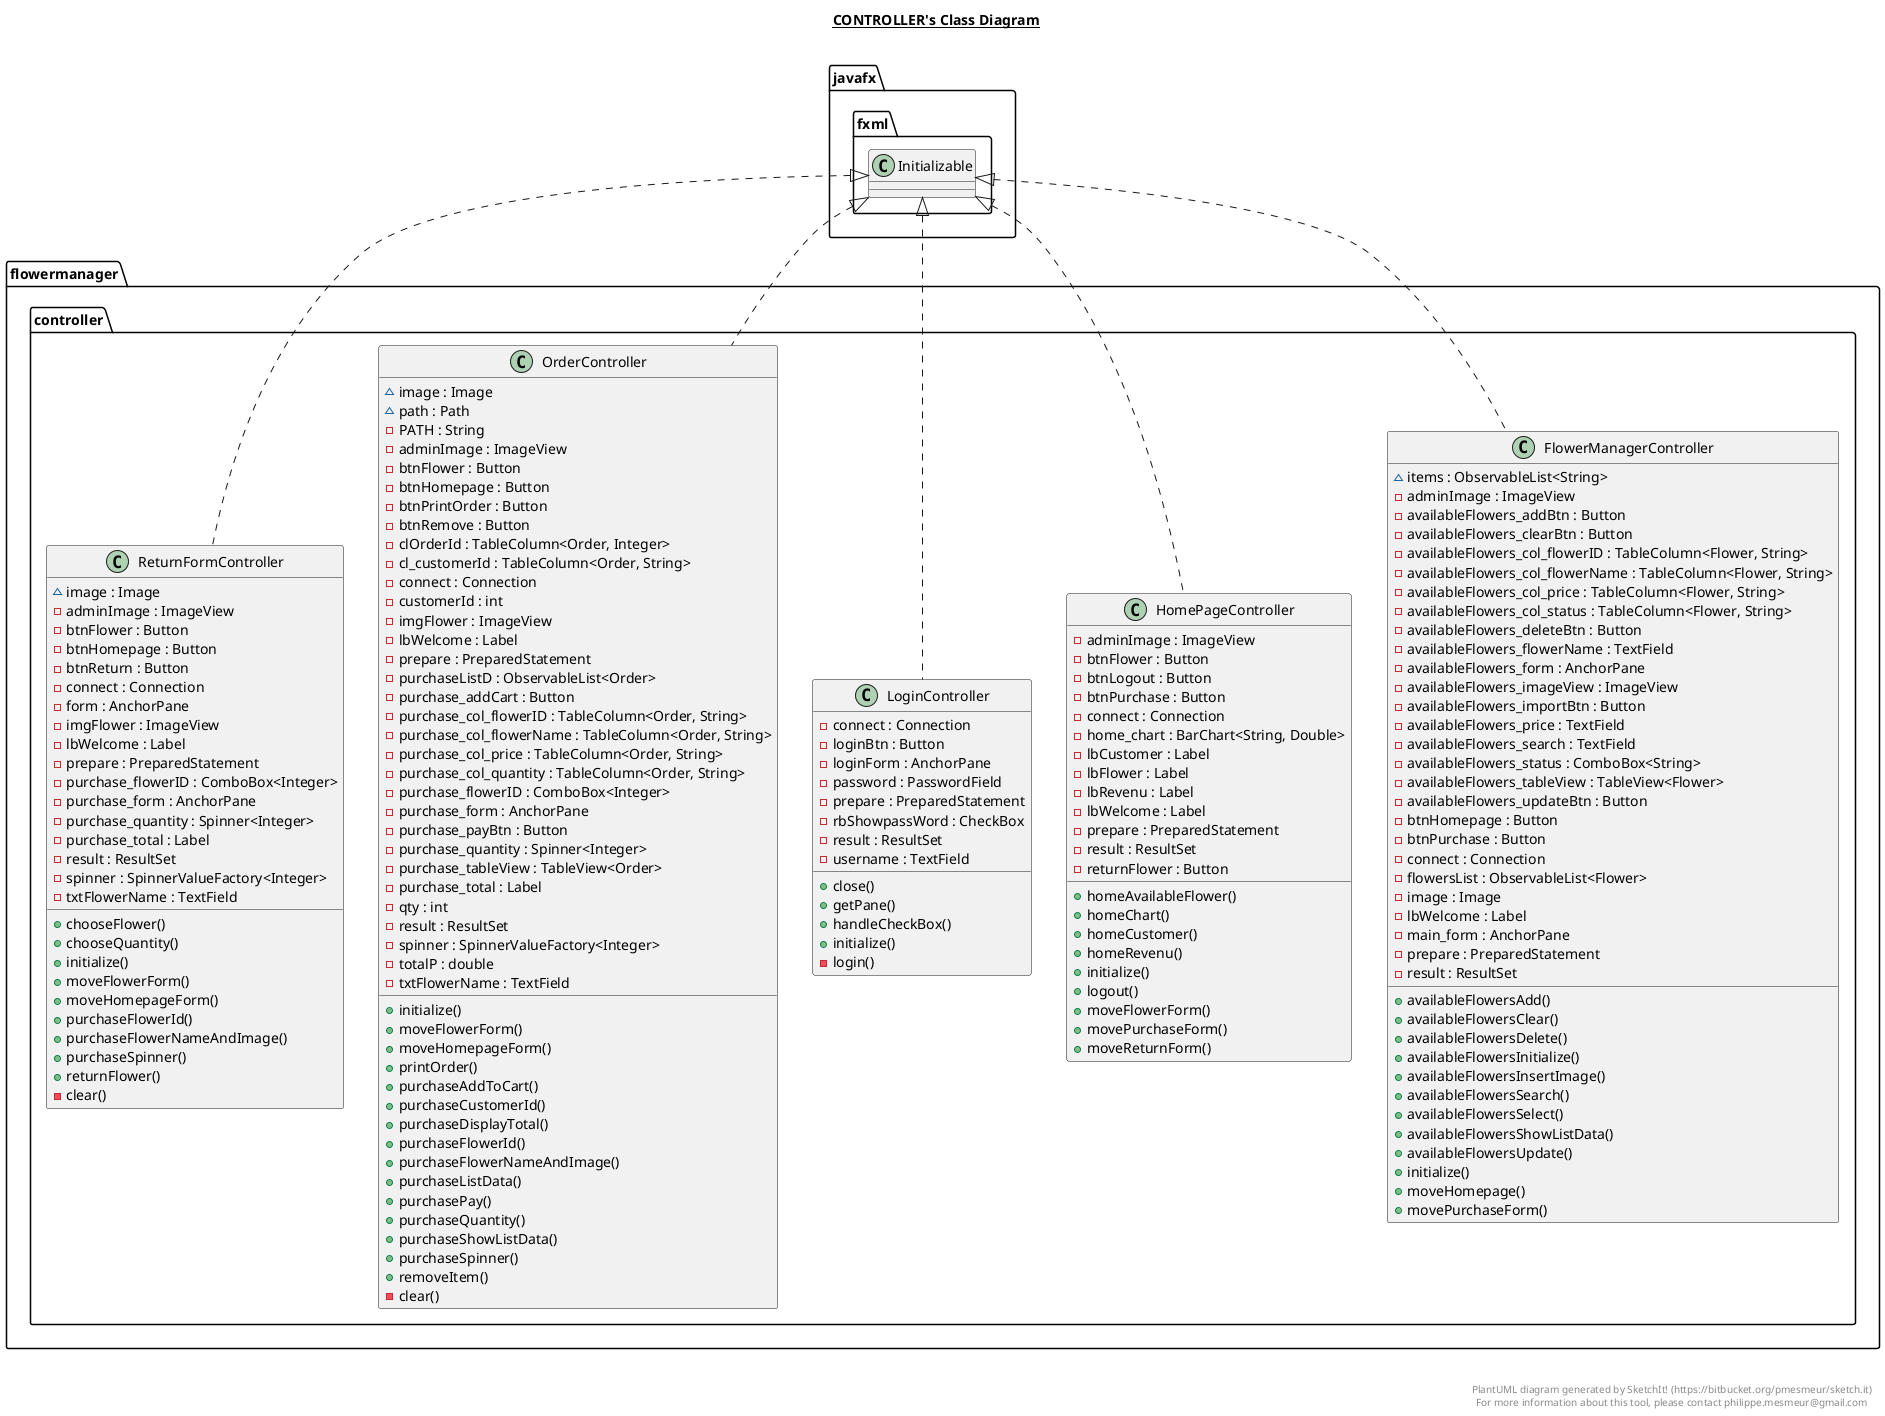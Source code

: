 @startuml

title __CONTROLLER's Class Diagram__\n

  namespace flowermanager {
    namespace controller {
      class flowermanager.controller.FlowerManagerController {
          ~ items : ObservableList<String>
          - adminImage : ImageView
          - availableFlowers_addBtn : Button
          - availableFlowers_clearBtn : Button
          - availableFlowers_col_flowerID : TableColumn<Flower, String>
          - availableFlowers_col_flowerName : TableColumn<Flower, String>
          - availableFlowers_col_price : TableColumn<Flower, String>
          - availableFlowers_col_status : TableColumn<Flower, String>
          - availableFlowers_deleteBtn : Button
          - availableFlowers_flowerName : TextField
          - availableFlowers_form : AnchorPane
          - availableFlowers_imageView : ImageView
          - availableFlowers_importBtn : Button
          - availableFlowers_price : TextField
          - availableFlowers_search : TextField
          - availableFlowers_status : ComboBox<String>
          - availableFlowers_tableView : TableView<Flower>
          - availableFlowers_updateBtn : Button
          - btnHomepage : Button
          - btnPurchase : Button
          - connect : Connection
          - flowersList : ObservableList<Flower>
          - image : Image
          - lbWelcome : Label
          - main_form : AnchorPane
          - prepare : PreparedStatement
          - result : ResultSet
          + availableFlowersAdd()
          + availableFlowersClear()
          + availableFlowersDelete()
          + availableFlowersInitialize()
          + availableFlowersInsertImage()
          + availableFlowersSearch()
          + availableFlowersSelect()
          + availableFlowersShowListData()
          + availableFlowersUpdate()
          + initialize()
          + moveHomepage()
          + movePurchaseForm()
      }
    }
  }
  

  namespace flowermanager {
    namespace controller {
      class flowermanager.controller.HomePageController {
          - adminImage : ImageView
          - btnFlower : Button
          - btnLogout : Button
          - btnPurchase : Button
          - connect : Connection
          - home_chart : BarChart<String, Double>
          - lbCustomer : Label
          - lbFlower : Label
          - lbRevenu : Label
          - lbWelcome : Label
          - prepare : PreparedStatement
          - result : ResultSet
          - returnFlower : Button
          + homeAvailableFlower()
          + homeChart()
          + homeCustomer()
          + homeRevenu()
          + initialize()
          + logout()
          + moveFlowerForm()
          + movePurchaseForm()
          + moveReturnForm()
      }
    }
  }
  

  namespace flowermanager {
    namespace controller {
      class flowermanager.controller.LoginController {
          - connect : Connection
          - loginBtn : Button
          - loginForm : AnchorPane
          - password : PasswordField
          - prepare : PreparedStatement
          - rbShowpassWord : CheckBox
          - result : ResultSet
          - username : TextField
          + close()
          + getPane()
          + handleCheckBox()
          + initialize()
          - login()
      }
    }
  }
  

  namespace flowermanager {
    namespace controller {
      class flowermanager.controller.OrderController {
          ~ image : Image
          ~ path : Path
          - PATH : String
          - adminImage : ImageView
          - btnFlower : Button
          - btnHomepage : Button
          - btnPrintOrder : Button
          - btnRemove : Button
          - clOrderId : TableColumn<Order, Integer>
          - cl_customerId : TableColumn<Order, String>
          - connect : Connection
          - customerId : int
          - imgFlower : ImageView
          - lbWelcome : Label
          - prepare : PreparedStatement
          - purchaseListD : ObservableList<Order>
          - purchase_addCart : Button
          - purchase_col_flowerID : TableColumn<Order, String>
          - purchase_col_flowerName : TableColumn<Order, String>
          - purchase_col_price : TableColumn<Order, String>
          - purchase_col_quantity : TableColumn<Order, String>
          - purchase_flowerID : ComboBox<Integer>
          - purchase_form : AnchorPane
          - purchase_payBtn : Button
          - purchase_quantity : Spinner<Integer>
          - purchase_tableView : TableView<Order>
          - purchase_total : Label
          - qty : int
          - result : ResultSet
          - spinner : SpinnerValueFactory<Integer>
          - totalP : double
          - txtFlowerName : TextField
          + initialize()
          + moveFlowerForm()
          + moveHomepageForm()
          + printOrder()
          + purchaseAddToCart()
          + purchaseCustomerId()
          + purchaseDisplayTotal()
          + purchaseFlowerId()
          + purchaseFlowerNameAndImage()
          + purchaseListData()
          + purchasePay()
          + purchaseQuantity()
          + purchaseShowListData()
          + purchaseSpinner()
          + removeItem()
          - clear()
      }
    }
  }
  

  namespace flowermanager {
    namespace controller {
      class flowermanager.controller.ReturnFormController {
          ~ image : Image
          - adminImage : ImageView
          - btnFlower : Button
          - btnHomepage : Button
          - btnReturn : Button
          - connect : Connection
          - form : AnchorPane
          - imgFlower : ImageView
          - lbWelcome : Label
          - prepare : PreparedStatement
          - purchase_flowerID : ComboBox<Integer>
          - purchase_form : AnchorPane
          - purchase_quantity : Spinner<Integer>
          - purchase_total : Label
          - result : ResultSet
          - spinner : SpinnerValueFactory<Integer>
          - txtFlowerName : TextField
          + chooseFlower()
          + chooseQuantity()
          + initialize()
          + moveFlowerForm()
          + moveHomepageForm()
          + purchaseFlowerId()
          + purchaseFlowerNameAndImage()
          + purchaseSpinner()
          + returnFlower()
          - clear()
      }
    }
  }
  

  flowermanager.controller.FlowerManagerController .up.|> javafx.fxml.Initializable
  flowermanager.controller.HomePageController .up.|> javafx.fxml.Initializable
  flowermanager.controller.LoginController .up.|> javafx.fxml.Initializable
  flowermanager.controller.OrderController .up.|> javafx.fxml.Initializable
  flowermanager.controller.ReturnFormController .up.|> javafx.fxml.Initializable


right footer


PlantUML diagram generated by SketchIt! (https://bitbucket.org/pmesmeur/sketch.it)
For more information about this tool, please contact philippe.mesmeur@gmail.com
endfooter

@enduml
